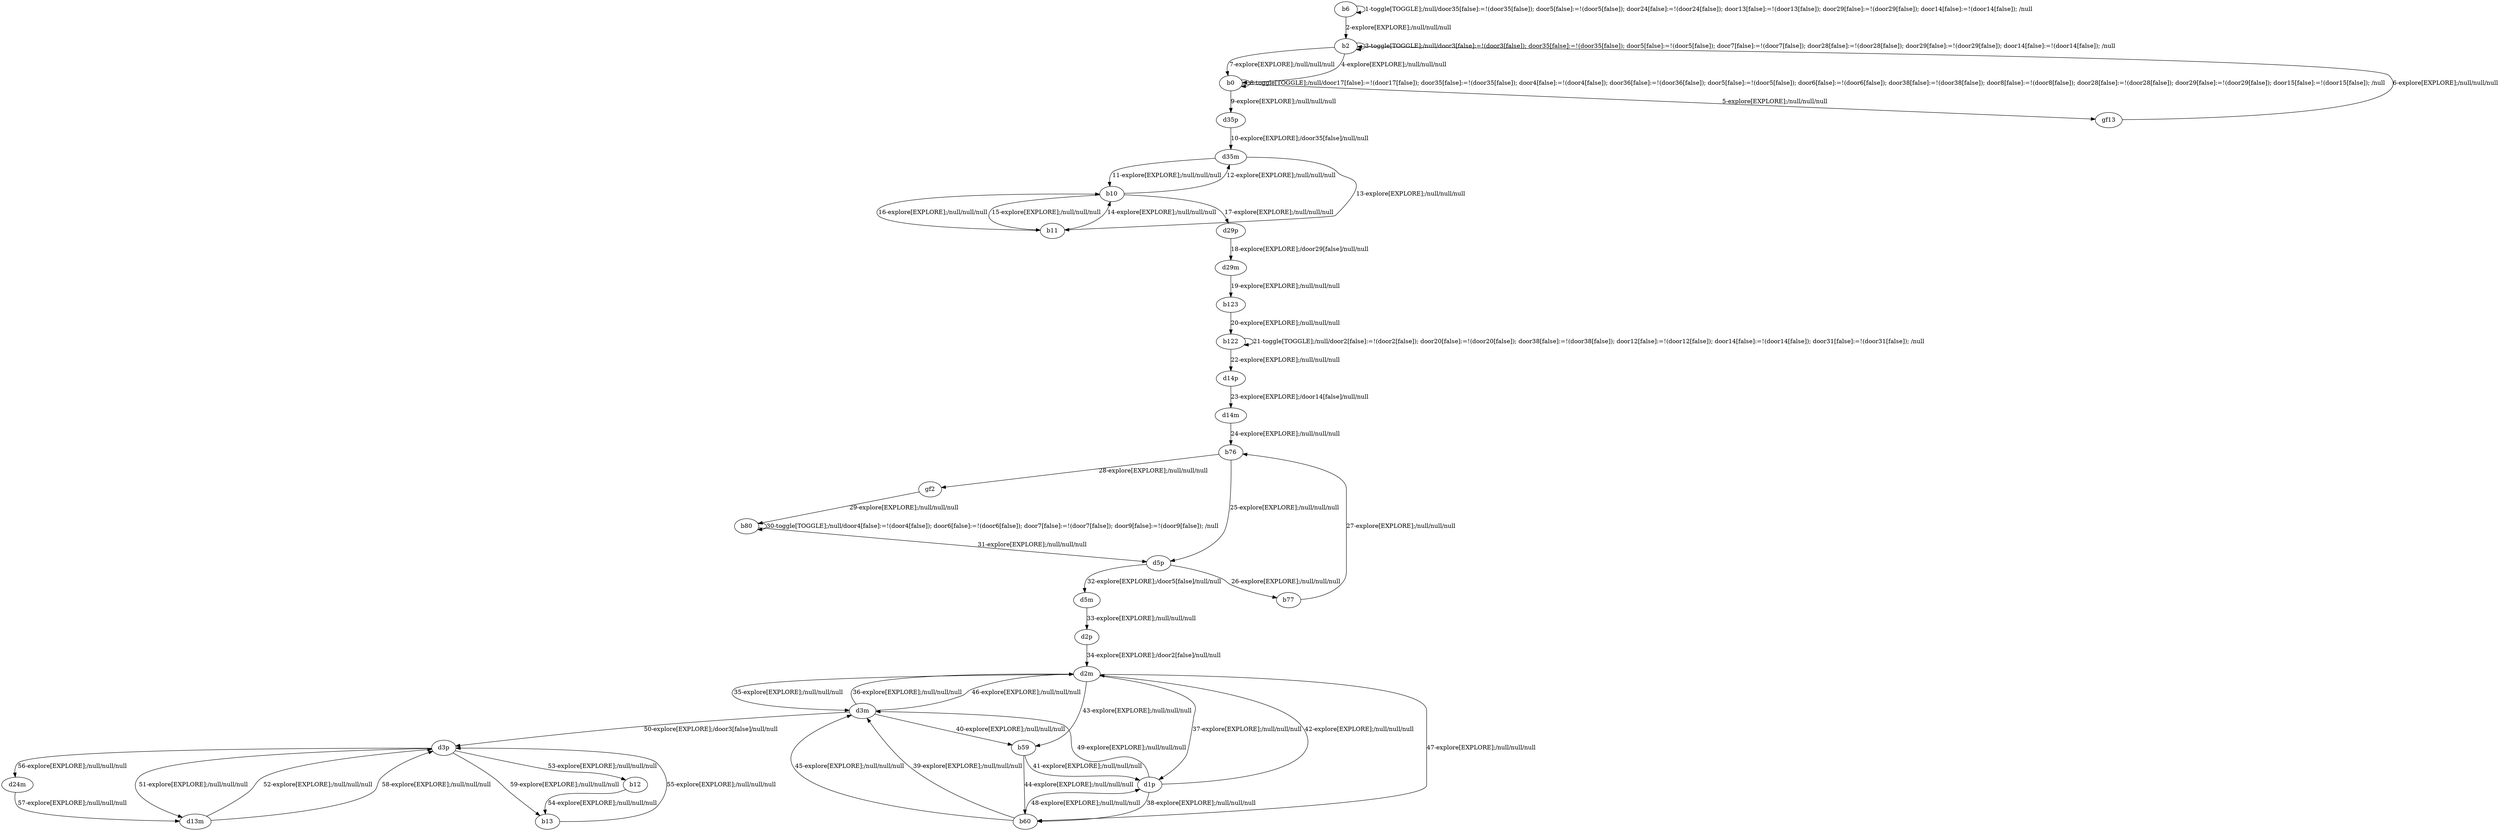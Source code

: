 # Total number of goals covered by this test: 9
# d24m --> d13m
# b12 --> b13
# d3p --> b13
# b13 --> d3p
# d3p --> d13m
# d3p --> b12
# d3m --> d3p
# d13m --> d3p
# d3p --> d24m

digraph g {
"b6" -> "b6" [label = "1-toggle[TOGGLE];/null/door35[false]:=!(door35[false]); door5[false]:=!(door5[false]); door24[false]:=!(door24[false]); door13[false]:=!(door13[false]); door29[false]:=!(door29[false]); door14[false]:=!(door14[false]); /null"];
"b6" -> "b2" [label = "2-explore[EXPLORE];/null/null/null"];
"b2" -> "b2" [label = "3-toggle[TOGGLE];/null/door3[false]:=!(door3[false]); door35[false]:=!(door35[false]); door5[false]:=!(door5[false]); door7[false]:=!(door7[false]); door28[false]:=!(door28[false]); door29[false]:=!(door29[false]); door14[false]:=!(door14[false]); /null"];
"b2" -> "b0" [label = "4-explore[EXPLORE];/null/null/null"];
"b0" -> "gf13" [label = "5-explore[EXPLORE];/null/null/null"];
"gf13" -> "b2" [label = "6-explore[EXPLORE];/null/null/null"];
"b2" -> "b0" [label = "7-explore[EXPLORE];/null/null/null"];
"b0" -> "b0" [label = "8-toggle[TOGGLE];/null/door17[false]:=!(door17[false]); door35[false]:=!(door35[false]); door4[false]:=!(door4[false]); door36[false]:=!(door36[false]); door5[false]:=!(door5[false]); door6[false]:=!(door6[false]); door38[false]:=!(door38[false]); door8[false]:=!(door8[false]); door28[false]:=!(door28[false]); door29[false]:=!(door29[false]); door15[false]:=!(door15[false]); /null"];
"b0" -> "d35p" [label = "9-explore[EXPLORE];/null/null/null"];
"d35p" -> "d35m" [label = "10-explore[EXPLORE];/door35[false]/null/null"];
"d35m" -> "b10" [label = "11-explore[EXPLORE];/null/null/null"];
"b10" -> "d35m" [label = "12-explore[EXPLORE];/null/null/null"];
"d35m" -> "b11" [label = "13-explore[EXPLORE];/null/null/null"];
"b11" -> "b10" [label = "14-explore[EXPLORE];/null/null/null"];
"b10" -> "b11" [label = "15-explore[EXPLORE];/null/null/null"];
"b11" -> "b10" [label = "16-explore[EXPLORE];/null/null/null"];
"b10" -> "d29p" [label = "17-explore[EXPLORE];/null/null/null"];
"d29p" -> "d29m" [label = "18-explore[EXPLORE];/door29[false]/null/null"];
"d29m" -> "b123" [label = "19-explore[EXPLORE];/null/null/null"];
"b123" -> "b122" [label = "20-explore[EXPLORE];/null/null/null"];
"b122" -> "b122" [label = "21-toggle[TOGGLE];/null/door2[false]:=!(door2[false]); door20[false]:=!(door20[false]); door38[false]:=!(door38[false]); door12[false]:=!(door12[false]); door14[false]:=!(door14[false]); door31[false]:=!(door31[false]); /null"];
"b122" -> "d14p" [label = "22-explore[EXPLORE];/null/null/null"];
"d14p" -> "d14m" [label = "23-explore[EXPLORE];/door14[false]/null/null"];
"d14m" -> "b76" [label = "24-explore[EXPLORE];/null/null/null"];
"b76" -> "d5p" [label = "25-explore[EXPLORE];/null/null/null"];
"d5p" -> "b77" [label = "26-explore[EXPLORE];/null/null/null"];
"b77" -> "b76" [label = "27-explore[EXPLORE];/null/null/null"];
"b76" -> "gf2" [label = "28-explore[EXPLORE];/null/null/null"];
"gf2" -> "b80" [label = "29-explore[EXPLORE];/null/null/null"];
"b80" -> "b80" [label = "30-toggle[TOGGLE];/null/door4[false]:=!(door4[false]); door6[false]:=!(door6[false]); door7[false]:=!(door7[false]); door9[false]:=!(door9[false]); /null"];
"b80" -> "d5p" [label = "31-explore[EXPLORE];/null/null/null"];
"d5p" -> "d5m" [label = "32-explore[EXPLORE];/door5[false]/null/null"];
"d5m" -> "d2p" [label = "33-explore[EXPLORE];/null/null/null"];
"d2p" -> "d2m" [label = "34-explore[EXPLORE];/door2[false]/null/null"];
"d2m" -> "d3m" [label = "35-explore[EXPLORE];/null/null/null"];
"d3m" -> "d2m" [label = "36-explore[EXPLORE];/null/null/null"];
"d2m" -> "d1p" [label = "37-explore[EXPLORE];/null/null/null"];
"d1p" -> "b60" [label = "38-explore[EXPLORE];/null/null/null"];
"b60" -> "d3m" [label = "39-explore[EXPLORE];/null/null/null"];
"d3m" -> "b59" [label = "40-explore[EXPLORE];/null/null/null"];
"b59" -> "d1p" [label = "41-explore[EXPLORE];/null/null/null"];
"d1p" -> "d2m" [label = "42-explore[EXPLORE];/null/null/null"];
"d2m" -> "b59" [label = "43-explore[EXPLORE];/null/null/null"];
"b59" -> "b60" [label = "44-explore[EXPLORE];/null/null/null"];
"b60" -> "d3m" [label = "45-explore[EXPLORE];/null/null/null"];
"d3m" -> "d2m" [label = "46-explore[EXPLORE];/null/null/null"];
"d2m" -> "b60" [label = "47-explore[EXPLORE];/null/null/null"];
"b60" -> "d1p" [label = "48-explore[EXPLORE];/null/null/null"];
"d1p" -> "d3m" [label = "49-explore[EXPLORE];/null/null/null"];
"d3m" -> "d3p" [label = "50-explore[EXPLORE];/door3[false]/null/null"];
"d3p" -> "d13m" [label = "51-explore[EXPLORE];/null/null/null"];
"d13m" -> "d3p" [label = "52-explore[EXPLORE];/null/null/null"];
"d3p" -> "b12" [label = "53-explore[EXPLORE];/null/null/null"];
"b12" -> "b13" [label = "54-explore[EXPLORE];/null/null/null"];
"b13" -> "d3p" [label = "55-explore[EXPLORE];/null/null/null"];
"d3p" -> "d24m" [label = "56-explore[EXPLORE];/null/null/null"];
"d24m" -> "d13m" [label = "57-explore[EXPLORE];/null/null/null"];
"d13m" -> "d3p" [label = "58-explore[EXPLORE];/null/null/null"];
"d3p" -> "b13" [label = "59-explore[EXPLORE];/null/null/null"];
}
